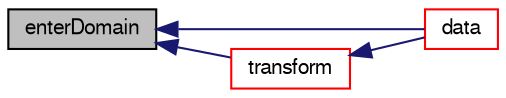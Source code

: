 digraph "enterDomain"
{
  bgcolor="transparent";
  edge [fontname="FreeSans",fontsize="10",labelfontname="FreeSans",labelfontsize="10"];
  node [fontname="FreeSans",fontsize="10",shape=record];
  rankdir="LR";
  Node58 [label="enterDomain",height=0.2,width=0.4,color="black", fillcolor="grey75", style="filled", fontcolor="black"];
  Node58 -> Node59 [dir="back",color="midnightblue",fontsize="10",style="solid",fontname="FreeSans"];
  Node59 [label="data",height=0.2,width=0.4,color="red",URL="$a28598.html#ad7f8023f823553543ca50bd5d11b877b"];
  Node58 -> Node63 [dir="back",color="midnightblue",fontsize="10",style="solid",fontname="FreeSans"];
  Node63 [label="transform",height=0.2,width=0.4,color="red",URL="$a28598.html#a1d0884150bd9803c4d28ebaecce97692",tooltip="Apply rotation matrix to any coordinates. "];
  Node63 -> Node59 [dir="back",color="midnightblue",fontsize="10",style="solid",fontname="FreeSans"];
}
